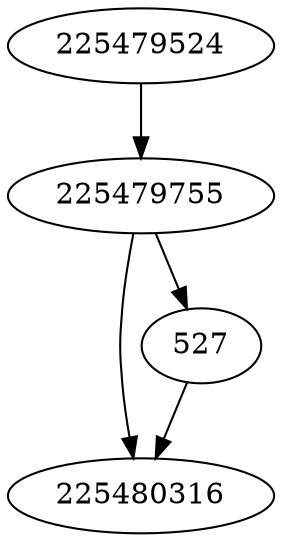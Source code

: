 strict digraph  {
225479524;
225479755;
225480316;
527;
225479524 -> 225479755;
225479755 -> 527;
225479755 -> 225480316;
527 -> 225480316;
}
